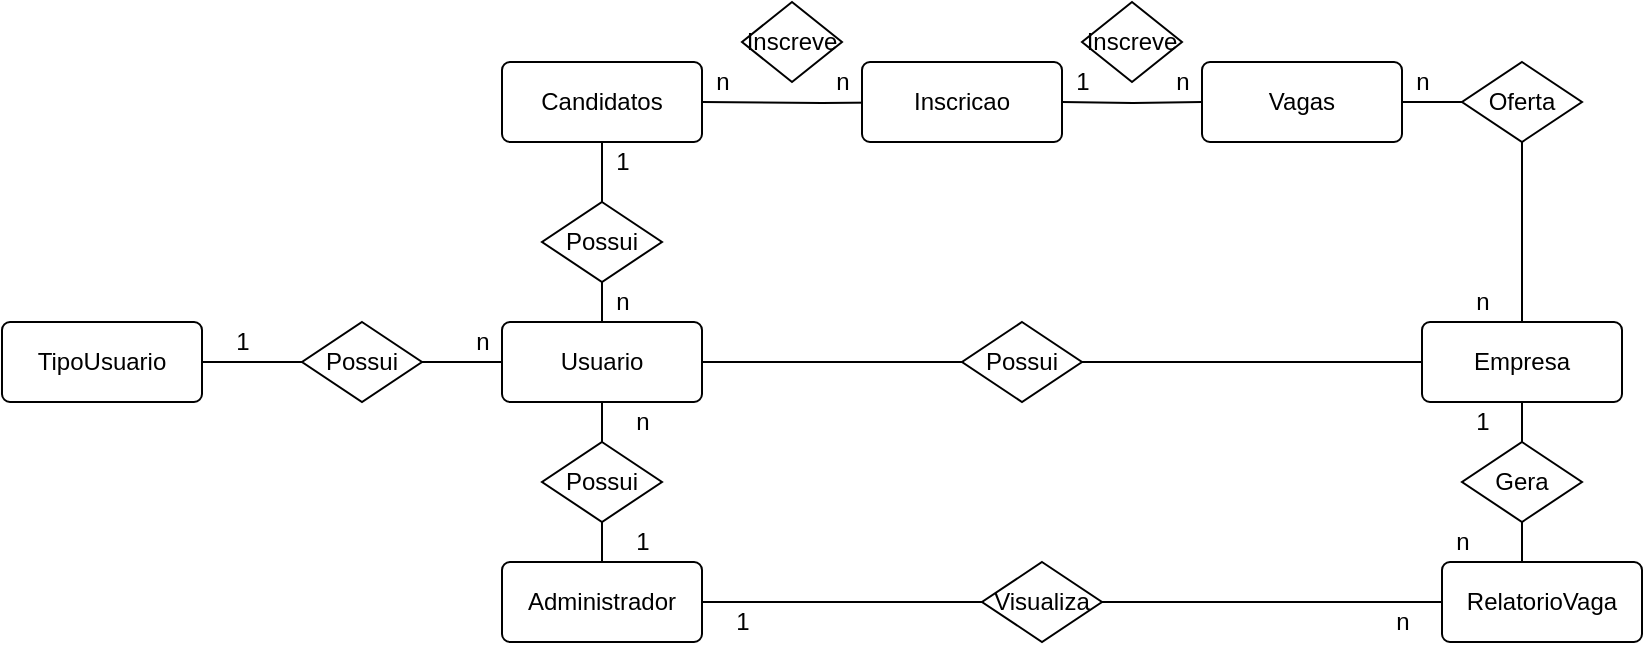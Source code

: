 <mxfile version="13.6.6" type="device" pages="2"><diagram id="6ZpnP3HhOIVVzSPNK36X" name="Page-1"><mxGraphModel dx="782" dy="437" grid="1" gridSize="10" guides="1" tooltips="1" connect="1" arrows="1" fold="1" page="1" pageScale="1" pageWidth="850" pageHeight="1100" math="0" shadow="0"><root><mxCell id="0"/><mxCell id="1" parent="0"/><mxCell id="IXEuLPVHKjLCwPD_Lo59-14" value="Usuario" style="rounded=1;arcSize=10;whiteSpace=wrap;html=1;align=center;" parent="1" vertex="1"><mxGeometry x="270" y="200" width="100" height="40" as="geometry"/></mxCell><mxCell id="IXEuLPVHKjLCwPD_Lo59-15" value="Candidatos" style="rounded=1;arcSize=10;whiteSpace=wrap;html=1;align=center;" parent="1" vertex="1"><mxGeometry x="270" y="70" width="100" height="40" as="geometry"/></mxCell><mxCell id="IXEuLPVHKjLCwPD_Lo59-39" style="edgeStyle=orthogonalEdgeStyle;rounded=0;orthogonalLoop=1;jettySize=auto;html=1;entryX=1;entryY=0.5;entryDx=0;entryDy=0;endArrow=none;endFill=0;" parent="1" source="IXEuLPVHKjLCwPD_Lo59-20" target="IXEuLPVHKjLCwPD_Lo59-21" edge="1"><mxGeometry relative="1" as="geometry"/></mxCell><mxCell id="IXEuLPVHKjLCwPD_Lo59-20" value="Empresa" style="rounded=1;arcSize=10;whiteSpace=wrap;html=1;align=center;" parent="1" vertex="1"><mxGeometry x="730" y="200" width="100" height="40" as="geometry"/></mxCell><mxCell id="IXEuLPVHKjLCwPD_Lo59-40" style="edgeStyle=orthogonalEdgeStyle;rounded=0;orthogonalLoop=1;jettySize=auto;html=1;endArrow=none;endFill=0;entryX=1;entryY=0.5;entryDx=0;entryDy=0;" parent="1" source="IXEuLPVHKjLCwPD_Lo59-21" edge="1" target="IXEuLPVHKjLCwPD_Lo59-14"><mxGeometry relative="1" as="geometry"><mxPoint x="410" y="220" as="targetPoint"/></mxGeometry></mxCell><mxCell id="IXEuLPVHKjLCwPD_Lo59-21" value="Possui" style="shape=rhombus;perimeter=rhombusPerimeter;whiteSpace=wrap;html=1;align=center;" parent="1" vertex="1"><mxGeometry x="500" y="200" width="60" height="40" as="geometry"/></mxCell><mxCell id="IXEuLPVHKjLCwPD_Lo59-25" value="TipoUsuario" style="rounded=1;arcSize=10;whiteSpace=wrap;html=1;align=center;" parent="1" vertex="1"><mxGeometry x="20" y="200" width="100" height="40" as="geometry"/></mxCell><mxCell id="IXEuLPVHKjLCwPD_Lo59-27" style="edgeStyle=orthogonalEdgeStyle;rounded=0;orthogonalLoop=1;jettySize=auto;html=1;entryX=0;entryY=0.5;entryDx=0;entryDy=0;endArrow=none;endFill=0;" parent="1" source="IXEuLPVHKjLCwPD_Lo59-26" target="IXEuLPVHKjLCwPD_Lo59-14" edge="1"><mxGeometry relative="1" as="geometry"/></mxCell><mxCell id="IXEuLPVHKjLCwPD_Lo59-28" style="edgeStyle=orthogonalEdgeStyle;rounded=0;orthogonalLoop=1;jettySize=auto;html=1;endArrow=none;endFill=0;" parent="1" source="IXEuLPVHKjLCwPD_Lo59-26" target="IXEuLPVHKjLCwPD_Lo59-25" edge="1"><mxGeometry relative="1" as="geometry"/></mxCell><mxCell id="IXEuLPVHKjLCwPD_Lo59-26" value="Possui" style="shape=rhombus;perimeter=rhombusPerimeter;whiteSpace=wrap;html=1;align=center;" parent="1" vertex="1"><mxGeometry x="170" y="200" width="60" height="40" as="geometry"/></mxCell><mxCell id="IXEuLPVHKjLCwPD_Lo59-32" style="edgeStyle=orthogonalEdgeStyle;rounded=0;orthogonalLoop=1;jettySize=auto;html=1;endArrow=none;endFill=0;" parent="1" source="IXEuLPVHKjLCwPD_Lo59-29" target="IXEuLPVHKjLCwPD_Lo59-20" edge="1"><mxGeometry relative="1" as="geometry"/></mxCell><mxCell id="IXEuLPVHKjLCwPD_Lo59-47" style="edgeStyle=orthogonalEdgeStyle;rounded=0;orthogonalLoop=1;jettySize=auto;html=1;entryX=1;entryY=0.5;entryDx=0;entryDy=0;endArrow=none;endFill=0;" parent="1" source="IXEuLPVHKjLCwPD_Lo59-29" target="IXEuLPVHKjLCwPD_Lo59-30" edge="1"><mxGeometry relative="1" as="geometry"/></mxCell><mxCell id="IXEuLPVHKjLCwPD_Lo59-29" value="Oferta" style="shape=rhombus;perimeter=rhombusPerimeter;whiteSpace=wrap;html=1;align=center;" parent="1" vertex="1"><mxGeometry x="750" y="70" width="60" height="40" as="geometry"/></mxCell><mxCell id="IXEuLPVHKjLCwPD_Lo59-30" value="Vagas" style="rounded=1;arcSize=10;whiteSpace=wrap;html=1;align=center;" parent="1" vertex="1"><mxGeometry x="620" y="70" width="100" height="40" as="geometry"/></mxCell><mxCell id="IXEuLPVHKjLCwPD_Lo59-34" style="edgeStyle=orthogonalEdgeStyle;rounded=0;orthogonalLoop=1;jettySize=auto;html=1;endArrow=none;endFill=0;" parent="1" source="IXEuLPVHKjLCwPD_Lo59-33" target="IXEuLPVHKjLCwPD_Lo59-14" edge="1"><mxGeometry relative="1" as="geometry"/></mxCell><mxCell id="IXEuLPVHKjLCwPD_Lo59-35" style="edgeStyle=orthogonalEdgeStyle;rounded=0;orthogonalLoop=1;jettySize=auto;html=1;endArrow=none;endFill=0;" parent="1" source="IXEuLPVHKjLCwPD_Lo59-33" target="IXEuLPVHKjLCwPD_Lo59-15" edge="1"><mxGeometry relative="1" as="geometry"/></mxCell><mxCell id="IXEuLPVHKjLCwPD_Lo59-33" value="Possui" style="shape=rhombus;perimeter=rhombusPerimeter;whiteSpace=wrap;html=1;align=center;" parent="1" vertex="1"><mxGeometry x="290" y="140" width="60" height="40" as="geometry"/></mxCell><mxCell id="IXEuLPVHKjLCwPD_Lo59-48" style="edgeStyle=orthogonalEdgeStyle;rounded=0;orthogonalLoop=1;jettySize=auto;html=1;entryX=1;entryY=0.5;entryDx=0;entryDy=0;endArrow=none;endFill=0;" parent="1" target="IXEuLPVHKjLCwPD_Lo59-15" edge="1"><mxGeometry relative="1" as="geometry"><mxPoint x="490" y="90" as="sourcePoint"/></mxGeometry></mxCell><mxCell id="IXEuLPVHKjLCwPD_Lo59-49" style="edgeStyle=orthogonalEdgeStyle;rounded=0;orthogonalLoop=1;jettySize=auto;html=1;entryX=0;entryY=0.5;entryDx=0;entryDy=0;endArrow=none;endFill=0;" parent="1" target="IXEuLPVHKjLCwPD_Lo59-30" edge="1"><mxGeometry relative="1" as="geometry"><mxPoint x="550" y="90" as="sourcePoint"/></mxGeometry></mxCell><mxCell id="IXEuLPVHKjLCwPD_Lo59-50" value="Administrador" style="rounded=1;arcSize=10;whiteSpace=wrap;html=1;align=center;" parent="1" vertex="1"><mxGeometry x="270" y="320" width="100" height="40" as="geometry"/></mxCell><mxCell id="IXEuLPVHKjLCwPD_Lo59-52" style="edgeStyle=orthogonalEdgeStyle;rounded=0;orthogonalLoop=1;jettySize=auto;html=1;endArrow=none;endFill=0;" parent="1" source="IXEuLPVHKjLCwPD_Lo59-51" target="IXEuLPVHKjLCwPD_Lo59-50" edge="1"><mxGeometry relative="1" as="geometry"/></mxCell><mxCell id="IXEuLPVHKjLCwPD_Lo59-53" style="edgeStyle=orthogonalEdgeStyle;rounded=0;orthogonalLoop=1;jettySize=auto;html=1;entryX=0.5;entryY=1;entryDx=0;entryDy=0;endArrow=none;endFill=0;" parent="1" source="IXEuLPVHKjLCwPD_Lo59-51" target="IXEuLPVHKjLCwPD_Lo59-14" edge="1"><mxGeometry relative="1" as="geometry"/></mxCell><mxCell id="IXEuLPVHKjLCwPD_Lo59-51" value="Possui" style="shape=rhombus;perimeter=rhombusPerimeter;whiteSpace=wrap;html=1;align=center;" parent="1" vertex="1"><mxGeometry x="290" y="260" width="60" height="40" as="geometry"/></mxCell><mxCell id="IXEuLPVHKjLCwPD_Lo59-54" value="RelatorioVaga&lt;span style=&quot;color: rgba(0 , 0 , 0 , 0) ; font-family: monospace ; font-size: 0px&quot;&gt;%3CmxGraphModel%3E%3Croot%3E%3CmxCell%20id%3D%220%22%2F%3E%3CmxCell%20id%3D%221%22%20parent%3D%220%22%2F%3E%3CmxCell%20id%3D%222%22%20value%3D%22Empresa%22%20style%3D%22rounded%3D1%3BarcSize%3D10%3BwhiteSpace%3Dwrap%3Bhtml%3D1%3Balign%3Dcenter%3B%22%20vertex%3D%221%22%20parent%3D%221%22%3E%3CmxGeometry%20x%3D%22640%22%20y%3D%22200%22%20width%3D%22100%22%20height%3D%2240%22%20as%3D%22geometry%22%2F%3E%3C%2FmxCell%3E%3C%2Froot%3E%3C%2FmxGraphModel%3EVVaga&lt;/span&gt;" style="rounded=1;arcSize=10;whiteSpace=wrap;html=1;align=center;" parent="1" vertex="1"><mxGeometry x="740" y="320" width="100" height="40" as="geometry"/></mxCell><mxCell id="IXEuLPVHKjLCwPD_Lo59-56" style="edgeStyle=orthogonalEdgeStyle;rounded=0;orthogonalLoop=1;jettySize=auto;html=1;endArrow=none;endFill=0;" parent="1" source="IXEuLPVHKjLCwPD_Lo59-55" target="IXEuLPVHKjLCwPD_Lo59-20" edge="1"><mxGeometry relative="1" as="geometry"/></mxCell><mxCell id="IXEuLPVHKjLCwPD_Lo59-57" style="edgeStyle=orthogonalEdgeStyle;rounded=0;orthogonalLoop=1;jettySize=auto;html=1;entryX=0.5;entryY=0;entryDx=0;entryDy=0;endArrow=none;endFill=0;" parent="1" source="IXEuLPVHKjLCwPD_Lo59-55" target="IXEuLPVHKjLCwPD_Lo59-54" edge="1"><mxGeometry relative="1" as="geometry"/></mxCell><mxCell id="IXEuLPVHKjLCwPD_Lo59-55" value="Gera" style="shape=rhombus;perimeter=rhombusPerimeter;whiteSpace=wrap;html=1;align=center;" parent="1" vertex="1"><mxGeometry x="750" y="260" width="60" height="40" as="geometry"/></mxCell><mxCell id="IXEuLPVHKjLCwPD_Lo59-59" style="edgeStyle=orthogonalEdgeStyle;rounded=0;orthogonalLoop=1;jettySize=auto;html=1;entryX=1;entryY=0.5;entryDx=0;entryDy=0;endArrow=none;endFill=0;" parent="1" source="IXEuLPVHKjLCwPD_Lo59-58" target="IXEuLPVHKjLCwPD_Lo59-50" edge="1"><mxGeometry relative="1" as="geometry"/></mxCell><mxCell id="IXEuLPVHKjLCwPD_Lo59-60" style="edgeStyle=orthogonalEdgeStyle;rounded=0;orthogonalLoop=1;jettySize=auto;html=1;entryX=0;entryY=0.5;entryDx=0;entryDy=0;endArrow=none;endFill=0;" parent="1" source="IXEuLPVHKjLCwPD_Lo59-58" target="IXEuLPVHKjLCwPD_Lo59-54" edge="1"><mxGeometry relative="1" as="geometry"/></mxCell><mxCell id="IXEuLPVHKjLCwPD_Lo59-58" value="Visualiza" style="shape=rhombus;perimeter=rhombusPerimeter;whiteSpace=wrap;html=1;align=center;" parent="1" vertex="1"><mxGeometry x="510" y="320" width="60" height="40" as="geometry"/></mxCell><mxCell id="IXEuLPVHKjLCwPD_Lo59-63" value="1" style="text;html=1;align=center;verticalAlign=middle;resizable=0;points=[];autosize=1;" parent="1" vertex="1"><mxGeometry x="130" y="200" width="20" height="20" as="geometry"/></mxCell><mxCell id="IXEuLPVHKjLCwPD_Lo59-64" value="n" style="text;html=1;align=center;verticalAlign=middle;resizable=0;points=[];autosize=1;" parent="1" vertex="1"><mxGeometry x="250" y="200" width="20" height="20" as="geometry"/></mxCell><mxCell id="IXEuLPVHKjLCwPD_Lo59-65" value="n" style="text;html=1;align=center;verticalAlign=middle;resizable=0;points=[];autosize=1;" parent="1" vertex="1"><mxGeometry x="320" y="180" width="20" height="20" as="geometry"/></mxCell><mxCell id="IXEuLPVHKjLCwPD_Lo59-66" value="1" style="text;html=1;align=center;verticalAlign=middle;resizable=0;points=[];autosize=1;" parent="1" vertex="1"><mxGeometry x="320" y="110" width="20" height="20" as="geometry"/></mxCell><mxCell id="IXEuLPVHKjLCwPD_Lo59-67" value="n" style="text;html=1;align=center;verticalAlign=middle;resizable=0;points=[];autosize=1;" parent="1" vertex="1"><mxGeometry x="370" y="70" width="20" height="20" as="geometry"/></mxCell><mxCell id="IXEuLPVHKjLCwPD_Lo59-68" value="n" style="text;html=1;align=center;verticalAlign=middle;resizable=0;points=[];autosize=1;" parent="1" vertex="1"><mxGeometry x="600" y="70" width="20" height="20" as="geometry"/></mxCell><mxCell id="IXEuLPVHKjLCwPD_Lo59-69" value="n" style="text;html=1;align=center;verticalAlign=middle;resizable=0;points=[];autosize=1;" parent="1" vertex="1"><mxGeometry x="720" y="70" width="20" height="20" as="geometry"/></mxCell><mxCell id="IXEuLPVHKjLCwPD_Lo59-70" value="n" style="text;html=1;align=center;verticalAlign=middle;resizable=0;points=[];autosize=1;" parent="1" vertex="1"><mxGeometry x="750" y="180" width="20" height="20" as="geometry"/></mxCell><mxCell id="IXEuLPVHKjLCwPD_Lo59-71" value="n" style="text;html=1;align=center;verticalAlign=middle;resizable=0;points=[];autosize=1;" parent="1" vertex="1"><mxGeometry x="330" y="240" width="20" height="20" as="geometry"/></mxCell><mxCell id="IXEuLPVHKjLCwPD_Lo59-72" value="1" style="text;html=1;align=center;verticalAlign=middle;resizable=0;points=[];autosize=1;" parent="1" vertex="1"><mxGeometry x="330" y="300" width="20" height="20" as="geometry"/></mxCell><mxCell id="IXEuLPVHKjLCwPD_Lo59-73" value="1" style="text;html=1;align=center;verticalAlign=middle;resizable=0;points=[];autosize=1;" parent="1" vertex="1"><mxGeometry x="380" y="340" width="20" height="20" as="geometry"/></mxCell><mxCell id="IXEuLPVHKjLCwPD_Lo59-74" value="n" style="text;html=1;align=center;verticalAlign=middle;resizable=0;points=[];autosize=1;" parent="1" vertex="1"><mxGeometry x="710" y="340" width="20" height="20" as="geometry"/></mxCell><mxCell id="IXEuLPVHKjLCwPD_Lo59-75" value="1" style="text;html=1;align=center;verticalAlign=middle;resizable=0;points=[];autosize=1;" parent="1" vertex="1"><mxGeometry x="750" y="240" width="20" height="20" as="geometry"/></mxCell><mxCell id="IXEuLPVHKjLCwPD_Lo59-76" value="n" style="text;html=1;align=center;verticalAlign=middle;resizable=0;points=[];autosize=1;" parent="1" vertex="1"><mxGeometry x="740" y="300" width="20" height="20" as="geometry"/></mxCell><mxCell id="wSPmRlNfOj2xpOT3EwZi-1" value="Inscricao" style="rounded=1;arcSize=10;whiteSpace=wrap;html=1;align=center;" vertex="1" parent="1"><mxGeometry x="450" y="70" width="100" height="40" as="geometry"/></mxCell><mxCell id="wSPmRlNfOj2xpOT3EwZi-2" value="Inscreve" style="shape=rhombus;perimeter=rhombusPerimeter;whiteSpace=wrap;html=1;align=center;" vertex="1" parent="1"><mxGeometry x="390" y="40" width="50" height="40" as="geometry"/></mxCell><mxCell id="wSPmRlNfOj2xpOT3EwZi-3" value="Inscreve" style="shape=rhombus;perimeter=rhombusPerimeter;whiteSpace=wrap;html=1;align=center;" vertex="1" parent="1"><mxGeometry x="560" y="40" width="50" height="40" as="geometry"/></mxCell><mxCell id="wSPmRlNfOj2xpOT3EwZi-4" value="n" style="text;html=1;align=center;verticalAlign=middle;resizable=0;points=[];autosize=1;" vertex="1" parent="1"><mxGeometry x="430" y="70" width="20" height="20" as="geometry"/></mxCell><mxCell id="wSPmRlNfOj2xpOT3EwZi-5" value="1" style="text;html=1;align=center;verticalAlign=middle;resizable=0;points=[];autosize=1;" vertex="1" parent="1"><mxGeometry x="550" y="70" width="20" height="20" as="geometry"/></mxCell></root></mxGraphModel></diagram><diagram id="FMvlmOuhc7qBtNz973JM" name="Page-2"><mxGraphModel dx="782" dy="437" grid="1" gridSize="10" guides="1" tooltips="1" connect="1" arrows="1" fold="1" page="1" pageScale="1" pageWidth="850" pageHeight="1100" math="0" shadow="0"><root><mxCell id="CAym0Gc60pe99Eawvatt-0"/><mxCell id="CAym0Gc60pe99Eawvatt-1" parent="CAym0Gc60pe99Eawvatt-0"/><mxCell id="AolFWChCe1HqhIJCzJYH-0" value="Documentacao" style="shape=table;startSize=30;container=1;collapsible=1;childLayout=tableLayout;fixedRows=1;rowLines=0;fontStyle=1;align=center;resizeLast=1;" vertex="1" parent="CAym0Gc60pe99Eawvatt-1"><mxGeometry x="80" y="80" width="250" height="790" as="geometry"/></mxCell><mxCell id="AolFWChCe1HqhIJCzJYH-1" value="" style="shape=partialRectangle;collapsible=0;dropTarget=0;pointerEvents=0;fillColor=none;top=0;left=0;bottom=1;right=0;points=[[0,0.5],[1,0.5]];portConstraint=eastwest;" vertex="1" parent="AolFWChCe1HqhIJCzJYH-0"><mxGeometry y="30" width="250" height="30" as="geometry"/></mxCell><mxCell id="AolFWChCe1HqhIJCzJYH-2" value="PK" style="shape=partialRectangle;connectable=0;fillColor=none;top=0;left=0;bottom=0;right=0;fontStyle=1;overflow=hidden;" vertex="1" parent="AolFWChCe1HqhIJCzJYH-1"><mxGeometry width="30" height="30" as="geometry"/></mxCell><mxCell id="AolFWChCe1HqhIJCzJYH-3" value="Documentacao_ID" style="shape=partialRectangle;connectable=0;fillColor=none;top=0;left=0;bottom=0;right=0;align=left;spacingLeft=6;fontStyle=5;overflow=hidden;" vertex="1" parent="AolFWChCe1HqhIJCzJYH-1"><mxGeometry x="30" width="220" height="30" as="geometry"/></mxCell><mxCell id="AolFWChCe1HqhIJCzJYH-38" value="" style="shape=partialRectangle;collapsible=0;dropTarget=0;pointerEvents=0;fillColor=none;top=0;left=0;bottom=1;right=0;points=[[0,0.5],[1,0.5]];portConstraint=eastwest;" vertex="1" parent="AolFWChCe1HqhIJCzJYH-0"><mxGeometry y="60" width="250" height="30" as="geometry"/></mxCell><mxCell id="AolFWChCe1HqhIJCzJYH-39" value="FK1" style="shape=partialRectangle;connectable=0;fillColor=none;top=0;left=0;bottom=0;right=0;fontStyle=1;overflow=hidden;" vertex="1" parent="AolFWChCe1HqhIJCzJYH-38"><mxGeometry width="30" height="30" as="geometry"/></mxCell><mxCell id="AolFWChCe1HqhIJCzJYH-40" value="Empresa_ID" style="shape=partialRectangle;connectable=0;fillColor=none;top=0;left=0;bottom=0;right=0;align=left;spacingLeft=6;fontStyle=5;overflow=hidden;" vertex="1" parent="AolFWChCe1HqhIJCzJYH-38"><mxGeometry x="30" width="220" height="30" as="geometry"/></mxCell><mxCell id="AolFWChCe1HqhIJCzJYH-41" value="" style="shape=partialRectangle;collapsible=0;dropTarget=0;pointerEvents=0;fillColor=none;top=0;left=0;bottom=1;right=0;points=[[0,0.5],[1,0.5]];portConstraint=eastwest;" vertex="1" parent="AolFWChCe1HqhIJCzJYH-0"><mxGeometry y="90" width="250" height="30" as="geometry"/></mxCell><mxCell id="AolFWChCe1HqhIJCzJYH-42" value="FK2" style="shape=partialRectangle;connectable=0;fillColor=none;top=0;left=0;bottom=0;right=0;fontStyle=1;overflow=hidden;" vertex="1" parent="AolFWChCe1HqhIJCzJYH-41"><mxGeometry width="30" height="30" as="geometry"/></mxCell><mxCell id="AolFWChCe1HqhIJCzJYH-43" value="Administrador_ID" style="shape=partialRectangle;connectable=0;fillColor=none;top=0;left=0;bottom=0;right=0;align=left;spacingLeft=6;fontStyle=5;overflow=hidden;" vertex="1" parent="AolFWChCe1HqhIJCzJYH-41"><mxGeometry x="30" width="220" height="30" as="geometry"/></mxCell><mxCell id="AolFWChCe1HqhIJCzJYH-4" value="" style="shape=partialRectangle;collapsible=0;dropTarget=0;pointerEvents=0;fillColor=none;top=0;left=0;bottom=0;right=0;points=[[0,0.5],[1,0.5]];portConstraint=eastwest;" vertex="1" parent="AolFWChCe1HqhIJCzJYH-0"><mxGeometry y="120" width="250" height="30" as="geometry"/></mxCell><mxCell id="AolFWChCe1HqhIJCzJYH-5" value="" style="shape=partialRectangle;connectable=0;fillColor=none;top=0;left=0;bottom=0;right=0;editable=1;overflow=hidden;" vertex="1" parent="AolFWChCe1HqhIJCzJYH-4"><mxGeometry width="30" height="30" as="geometry"/></mxCell><mxCell id="AolFWChCe1HqhIJCzJYH-6" value="ResponsavelVaga (varchar)" style="shape=partialRectangle;connectable=0;fillColor=none;top=0;left=0;bottom=0;right=0;align=left;spacingLeft=6;overflow=hidden;" vertex="1" parent="AolFWChCe1HqhIJCzJYH-4"><mxGeometry x="30" width="220" height="30" as="geometry"/></mxCell><mxCell id="AolFWChCe1HqhIJCzJYH-7" value="" style="shape=partialRectangle;collapsible=0;dropTarget=0;pointerEvents=0;fillColor=none;top=0;left=0;bottom=0;right=0;points=[[0,0.5],[1,0.5]];portConstraint=eastwest;" vertex="1" parent="AolFWChCe1HqhIJCzJYH-0"><mxGeometry y="150" width="250" height="30" as="geometry"/></mxCell><mxCell id="AolFWChCe1HqhIJCzJYH-8" value="" style="shape=partialRectangle;connectable=0;fillColor=none;top=0;left=0;bottom=0;right=0;editable=1;overflow=hidden;" vertex="1" parent="AolFWChCe1HqhIJCzJYH-7"><mxGeometry width="30" height="30" as="geometry"/></mxCell><mxCell id="AolFWChCe1HqhIJCzJYH-9" value="DataInicio (varchar)" style="shape=partialRectangle;connectable=0;fillColor=none;top=0;left=0;bottom=0;right=0;align=left;spacingLeft=6;overflow=hidden;" vertex="1" parent="AolFWChCe1HqhIJCzJYH-7"><mxGeometry x="30" width="220" height="30" as="geometry"/></mxCell><mxCell id="AolFWChCe1HqhIJCzJYH-10" value="" style="shape=partialRectangle;collapsible=0;dropTarget=0;pointerEvents=0;fillColor=none;top=0;left=0;bottom=0;right=0;points=[[0,0.5],[1,0.5]];portConstraint=eastwest;" vertex="1" parent="AolFWChCe1HqhIJCzJYH-0"><mxGeometry y="180" width="250" height="30" as="geometry"/></mxCell><mxCell id="AolFWChCe1HqhIJCzJYH-11" value="" style="shape=partialRectangle;connectable=0;fillColor=none;top=0;left=0;bottom=0;right=0;editable=1;overflow=hidden;" vertex="1" parent="AolFWChCe1HqhIJCzJYH-10"><mxGeometry width="30" height="30" as="geometry"/></mxCell><mxCell id="AolFWChCe1HqhIJCzJYH-12" value="DataTerminoPrevisto (varchar)" style="shape=partialRectangle;connectable=0;fillColor=none;top=0;left=0;bottom=0;right=0;align=left;spacingLeft=6;overflow=hidden;" vertex="1" parent="AolFWChCe1HqhIJCzJYH-10"><mxGeometry x="30" width="220" height="30" as="geometry"/></mxCell><mxCell id="AolFWChCe1HqhIJCzJYH-44" value="" style="shape=partialRectangle;collapsible=0;dropTarget=0;pointerEvents=0;fillColor=none;top=0;left=0;bottom=0;right=0;points=[[0,0.5],[1,0.5]];portConstraint=eastwest;" vertex="1" parent="AolFWChCe1HqhIJCzJYH-0"><mxGeometry y="210" width="250" height="30" as="geometry"/></mxCell><mxCell id="AolFWChCe1HqhIJCzJYH-45" value="" style="shape=partialRectangle;connectable=0;fillColor=none;top=0;left=0;bottom=0;right=0;editable=1;overflow=hidden;" vertex="1" parent="AolFWChCe1HqhIJCzJYH-44"><mxGeometry width="30" height="30" as="geometry"/></mxCell><mxCell id="AolFWChCe1HqhIJCzJYH-46" value="DataTerminoEfetivo (varchar)" style="shape=partialRectangle;connectable=0;fillColor=none;top=0;left=0;bottom=0;right=0;align=left;spacingLeft=6;overflow=hidden;" vertex="1" parent="AolFWChCe1HqhIJCzJYH-44"><mxGeometry x="30" width="220" height="30" as="geometry"/></mxCell><mxCell id="AolFWChCe1HqhIJCzJYH-47" value="" style="shape=partialRectangle;collapsible=0;dropTarget=0;pointerEvents=0;fillColor=none;top=0;left=0;bottom=0;right=0;points=[[0,0.5],[1,0.5]];portConstraint=eastwest;" vertex="1" parent="AolFWChCe1HqhIJCzJYH-0"><mxGeometry y="240" width="250" height="30" as="geometry"/></mxCell><mxCell id="AolFWChCe1HqhIJCzJYH-48" value="" style="shape=partialRectangle;connectable=0;fillColor=none;top=0;left=0;bottom=0;right=0;editable=1;overflow=hidden;" vertex="1" parent="AolFWChCe1HqhIJCzJYH-47"><mxGeometry width="30" height="30" as="geometry"/></mxCell><mxCell id="AolFWChCe1HqhIJCzJYH-49" value="RazaoTermino (varchar)" style="shape=partialRectangle;connectable=0;fillColor=none;top=0;left=0;bottom=0;right=0;align=left;spacingLeft=6;overflow=hidden;" vertex="1" parent="AolFWChCe1HqhIJCzJYH-47"><mxGeometry x="30" width="220" height="30" as="geometry"/></mxCell><mxCell id="AolFWChCe1HqhIJCzJYH-50" value="" style="shape=partialRectangle;collapsible=0;dropTarget=0;pointerEvents=0;fillColor=none;top=0;left=0;bottom=0;right=0;points=[[0,0.5],[1,0.5]];portConstraint=eastwest;" vertex="1" parent="AolFWChCe1HqhIJCzJYH-0"><mxGeometry y="270" width="250" height="30" as="geometry"/></mxCell><mxCell id="AolFWChCe1HqhIJCzJYH-51" value="" style="shape=partialRectangle;connectable=0;fillColor=none;top=0;left=0;bottom=0;right=0;editable=1;overflow=hidden;" vertex="1" parent="AolFWChCe1HqhIJCzJYH-50"><mxGeometry width="30" height="30" as="geometry"/></mxCell><mxCell id="AolFWChCe1HqhIJCzJYH-52" value="StatusVaga (varchar)" style="shape=partialRectangle;connectable=0;fillColor=none;top=0;left=0;bottom=0;right=0;align=left;spacingLeft=6;overflow=hidden;" vertex="1" parent="AolFWChCe1HqhIJCzJYH-50"><mxGeometry x="30" width="220" height="30" as="geometry"/></mxCell><mxCell id="AolFWChCe1HqhIJCzJYH-53" value="" style="shape=partialRectangle;collapsible=0;dropTarget=0;pointerEvents=0;fillColor=none;top=0;left=0;bottom=0;right=0;points=[[0,0.5],[1,0.5]];portConstraint=eastwest;" vertex="1" parent="AolFWChCe1HqhIJCzJYH-0"><mxGeometry y="300" width="250" height="30" as="geometry"/></mxCell><mxCell id="AolFWChCe1HqhIJCzJYH-54" value="" style="shape=partialRectangle;connectable=0;fillColor=none;top=0;left=0;bottom=0;right=0;editable=1;overflow=hidden;" vertex="1" parent="AolFWChCe1HqhIJCzJYH-53"><mxGeometry width="30" height="30" as="geometry"/></mxCell><mxCell id="AolFWChCe1HqhIJCzJYH-55" value="DiasContrato (varchar)" style="shape=partialRectangle;connectable=0;fillColor=none;top=0;left=0;bottom=0;right=0;align=left;spacingLeft=6;overflow=hidden;" vertex="1" parent="AolFWChCe1HqhIJCzJYH-53"><mxGeometry x="30" width="220" height="30" as="geometry"/></mxCell><mxCell id="AolFWChCe1HqhIJCzJYH-56" value="" style="shape=partialRectangle;collapsible=0;dropTarget=0;pointerEvents=0;fillColor=none;top=0;left=0;bottom=0;right=0;points=[[0,0.5],[1,0.5]];portConstraint=eastwest;" vertex="1" parent="AolFWChCe1HqhIJCzJYH-0"><mxGeometry y="330" width="250" height="30" as="geometry"/></mxCell><mxCell id="AolFWChCe1HqhIJCzJYH-57" value="" style="shape=partialRectangle;connectable=0;fillColor=none;top=0;left=0;bottom=0;right=0;editable=1;overflow=hidden;" vertex="1" parent="AolFWChCe1HqhIJCzJYH-56"><mxGeometry width="30" height="30" as="geometry"/></mxCell><mxCell id="AolFWChCe1HqhIJCzJYH-58" value="RequerimentoMatricula (varchar)" style="shape=partialRectangle;connectable=0;fillColor=none;top=0;left=0;bottom=0;right=0;align=left;spacingLeft=6;overflow=hidden;" vertex="1" parent="AolFWChCe1HqhIJCzJYH-56"><mxGeometry x="30" width="220" height="30" as="geometry"/></mxCell><mxCell id="AolFWChCe1HqhIJCzJYH-59" value="" style="shape=partialRectangle;collapsible=0;dropTarget=0;pointerEvents=0;fillColor=none;top=0;left=0;bottom=0;right=0;points=[[0,0.5],[1,0.5]];portConstraint=eastwest;" vertex="1" parent="AolFWChCe1HqhIJCzJYH-0"><mxGeometry y="360" width="250" height="30" as="geometry"/></mxCell><mxCell id="AolFWChCe1HqhIJCzJYH-60" value="" style="shape=partialRectangle;connectable=0;fillColor=none;top=0;left=0;bottom=0;right=0;editable=1;overflow=hidden;" vertex="1" parent="AolFWChCe1HqhIJCzJYH-59"><mxGeometry width="30" height="30" as="geometry"/></mxCell><mxCell id="AolFWChCe1HqhIJCzJYH-61" value="Contrato (varchar) " style="shape=partialRectangle;connectable=0;fillColor=none;top=0;left=0;bottom=0;right=0;align=left;spacingLeft=6;overflow=hidden;" vertex="1" parent="AolFWChCe1HqhIJCzJYH-59"><mxGeometry x="30" width="220" height="30" as="geometry"/></mxCell><mxCell id="AolFWChCe1HqhIJCzJYH-62" value="" style="shape=partialRectangle;collapsible=0;dropTarget=0;pointerEvents=0;fillColor=none;top=0;left=0;bottom=0;right=0;points=[[0,0.5],[1,0.5]];portConstraint=eastwest;" vertex="1" parent="AolFWChCe1HqhIJCzJYH-0"><mxGeometry y="390" width="250" height="30" as="geometry"/></mxCell><mxCell id="AolFWChCe1HqhIJCzJYH-63" value="" style="shape=partialRectangle;connectable=0;fillColor=none;top=0;left=0;bottom=0;right=0;editable=1;overflow=hidden;" vertex="1" parent="AolFWChCe1HqhIJCzJYH-62"><mxGeometry width="30" height="30" as="geometry"/></mxCell><mxCell id="AolFWChCe1HqhIJCzJYH-64" value="PlanoEstagio (varchar)" style="shape=partialRectangle;connectable=0;fillColor=none;top=0;left=0;bottom=0;right=0;align=left;spacingLeft=6;overflow=hidden;" vertex="1" parent="AolFWChCe1HqhIJCzJYH-62"><mxGeometry x="30" width="220" height="30" as="geometry"/></mxCell><mxCell id="AolFWChCe1HqhIJCzJYH-65" value="" style="shape=partialRectangle;collapsible=0;dropTarget=0;pointerEvents=0;fillColor=none;top=0;left=0;bottom=0;right=0;points=[[0,0.5],[1,0.5]];portConstraint=eastwest;" vertex="1" parent="AolFWChCe1HqhIJCzJYH-0"><mxGeometry y="420" width="250" height="30" as="geometry"/></mxCell><mxCell id="AolFWChCe1HqhIJCzJYH-66" value="" style="shape=partialRectangle;connectable=0;fillColor=none;top=0;left=0;bottom=0;right=0;editable=1;overflow=hidden;" vertex="1" parent="AolFWChCe1HqhIJCzJYH-65"><mxGeometry width="30" height="30" as="geometry"/></mxCell><mxCell id="AolFWChCe1HqhIJCzJYH-67" value="Desligamento (varchar) " style="shape=partialRectangle;connectable=0;fillColor=none;top=0;left=0;bottom=0;right=0;align=left;spacingLeft=6;overflow=hidden;" vertex="1" parent="AolFWChCe1HqhIJCzJYH-65"><mxGeometry x="30" width="220" height="30" as="geometry"/></mxCell><mxCell id="AolFWChCe1HqhIJCzJYH-68" value="" style="shape=partialRectangle;collapsible=0;dropTarget=0;pointerEvents=0;fillColor=none;top=0;left=0;bottom=0;right=0;points=[[0,0.5],[1,0.5]];portConstraint=eastwest;" vertex="1" parent="AolFWChCe1HqhIJCzJYH-0"><mxGeometry y="450" width="250" height="30" as="geometry"/></mxCell><mxCell id="AolFWChCe1HqhIJCzJYH-69" value="" style="shape=partialRectangle;connectable=0;fillColor=none;top=0;left=0;bottom=0;right=0;editable=1;overflow=hidden;" vertex="1" parent="AolFWChCe1HqhIJCzJYH-68"><mxGeometry width="30" height="30" as="geometry"/></mxCell><mxCell id="AolFWChCe1HqhIJCzJYH-70" value="QtdAvaliacoes (char)" style="shape=partialRectangle;connectable=0;fillColor=none;top=0;left=0;bottom=0;right=0;align=left;spacingLeft=6;overflow=hidden;" vertex="1" parent="AolFWChCe1HqhIJCzJYH-68"><mxGeometry x="30" width="220" height="30" as="geometry"/></mxCell><mxCell id="AolFWChCe1HqhIJCzJYH-71" value="" style="shape=partialRectangle;collapsible=0;dropTarget=0;pointerEvents=0;fillColor=none;top=0;left=0;bottom=0;right=0;points=[[0,0.5],[1,0.5]];portConstraint=eastwest;" vertex="1" parent="AolFWChCe1HqhIJCzJYH-0"><mxGeometry y="480" width="250" height="30" as="geometry"/></mxCell><mxCell id="AolFWChCe1HqhIJCzJYH-72" value="" style="shape=partialRectangle;connectable=0;fillColor=none;top=0;left=0;bottom=0;right=0;editable=1;overflow=hidden;" vertex="1" parent="AolFWChCe1HqhIJCzJYH-71"><mxGeometry width="30" height="30" as="geometry"/></mxCell><mxCell id="AolFWChCe1HqhIJCzJYH-73" value="Prorrogacoes (varchar)" style="shape=partialRectangle;connectable=0;fillColor=none;top=0;left=0;bottom=0;right=0;align=left;spacingLeft=6;overflow=hidden;" vertex="1" parent="AolFWChCe1HqhIJCzJYH-71"><mxGeometry x="30" width="220" height="30" as="geometry"/></mxCell><mxCell id="AolFWChCe1HqhIJCzJYH-74" value="" style="shape=partialRectangle;collapsible=0;dropTarget=0;pointerEvents=0;fillColor=none;top=0;left=0;bottom=0;right=0;points=[[0,0.5],[1,0.5]];portConstraint=eastwest;" vertex="1" parent="AolFWChCe1HqhIJCzJYH-0"><mxGeometry y="510" width="250" height="30" as="geometry"/></mxCell><mxCell id="AolFWChCe1HqhIJCzJYH-75" value="" style="shape=partialRectangle;connectable=0;fillColor=none;top=0;left=0;bottom=0;right=0;editable=1;overflow=hidden;" vertex="1" parent="AolFWChCe1HqhIJCzJYH-74"><mxGeometry width="30" height="30" as="geometry"/></mxCell><mxCell id="AolFWChCe1HqhIJCzJYH-76" value="ProrrogacoesDiasContrato(varchar)" style="shape=partialRectangle;connectable=0;fillColor=none;top=0;left=0;bottom=0;right=0;align=left;spacingLeft=6;overflow=hidden;" vertex="1" parent="AolFWChCe1HqhIJCzJYH-74"><mxGeometry x="30" width="220" height="30" as="geometry"/></mxCell><mxCell id="AolFWChCe1HqhIJCzJYH-77" value="" style="shape=partialRectangle;collapsible=0;dropTarget=0;pointerEvents=0;fillColor=none;top=0;left=0;bottom=0;right=0;points=[[0,0.5],[1,0.5]];portConstraint=eastwest;" vertex="1" parent="AolFWChCe1HqhIJCzJYH-0"><mxGeometry y="540" width="250" height="30" as="geometry"/></mxCell><mxCell id="AolFWChCe1HqhIJCzJYH-78" value="" style="shape=partialRectangle;connectable=0;fillColor=none;top=0;left=0;bottom=0;right=0;editable=1;overflow=hidden;" vertex="1" parent="AolFWChCe1HqhIJCzJYH-77"><mxGeometry width="30" height="30" as="geometry"/></mxCell><mxCell id="AolFWChCe1HqhIJCzJYH-79" value="AvaliacoesProrrogacao (varchar)" style="shape=partialRectangle;connectable=0;fillColor=none;top=0;left=0;bottom=0;right=0;align=left;spacingLeft=6;overflow=hidden;" vertex="1" parent="AolFWChCe1HqhIJCzJYH-77"><mxGeometry x="30" width="220" height="30" as="geometry"/></mxCell><mxCell id="AolFWChCe1HqhIJCzJYH-80" value="" style="shape=partialRectangle;collapsible=0;dropTarget=0;pointerEvents=0;fillColor=none;top=0;left=0;bottom=0;right=0;points=[[0,0.5],[1,0.5]];portConstraint=eastwest;" vertex="1" parent="AolFWChCe1HqhIJCzJYH-0"><mxGeometry y="570" width="250" height="30" as="geometry"/></mxCell><mxCell id="AolFWChCe1HqhIJCzJYH-81" value="" style="shape=partialRectangle;connectable=0;fillColor=none;top=0;left=0;bottom=0;right=0;editable=1;overflow=hidden;" vertex="1" parent="AolFWChCe1HqhIJCzJYH-80"><mxGeometry width="30" height="30" as="geometry"/></mxCell><mxCell id="AolFWChCe1HqhIJCzJYH-82" value="Avaliacao1 (varchar)" style="shape=partialRectangle;connectable=0;fillColor=none;top=0;left=0;bottom=0;right=0;align=left;spacingLeft=6;overflow=hidden;" vertex="1" parent="AolFWChCe1HqhIJCzJYH-80"><mxGeometry x="30" width="220" height="30" as="geometry"/></mxCell><mxCell id="AolFWChCe1HqhIJCzJYH-83" value="" style="shape=partialRectangle;collapsible=0;dropTarget=0;pointerEvents=0;fillColor=none;top=0;left=0;bottom=0;right=0;points=[[0,0.5],[1,0.5]];portConstraint=eastwest;" vertex="1" parent="AolFWChCe1HqhIJCzJYH-0"><mxGeometry y="600" width="250" height="30" as="geometry"/></mxCell><mxCell id="AolFWChCe1HqhIJCzJYH-84" value="" style="shape=partialRectangle;connectable=0;fillColor=none;top=0;left=0;bottom=0;right=0;editable=1;overflow=hidden;" vertex="1" parent="AolFWChCe1HqhIJCzJYH-83"><mxGeometry width="30" height="30" as="geometry"/></mxCell><mxCell id="AolFWChCe1HqhIJCzJYH-85" value="Avaliacao2 (varchar)" style="shape=partialRectangle;connectable=0;fillColor=none;top=0;left=0;bottom=0;right=0;align=left;spacingLeft=6;overflow=hidden;" vertex="1" parent="AolFWChCe1HqhIJCzJYH-83"><mxGeometry x="30" width="220" height="30" as="geometry"/></mxCell><mxCell id="AolFWChCe1HqhIJCzJYH-86" value="" style="shape=partialRectangle;collapsible=0;dropTarget=0;pointerEvents=0;fillColor=none;top=0;left=0;bottom=0;right=0;points=[[0,0.5],[1,0.5]];portConstraint=eastwest;" vertex="1" parent="AolFWChCe1HqhIJCzJYH-0"><mxGeometry y="630" width="250" height="30" as="geometry"/></mxCell><mxCell id="AolFWChCe1HqhIJCzJYH-87" value="" style="shape=partialRectangle;connectable=0;fillColor=none;top=0;left=0;bottom=0;right=0;editable=1;overflow=hidden;" vertex="1" parent="AolFWChCe1HqhIJCzJYH-86"><mxGeometry width="30" height="30" as="geometry"/></mxCell><mxCell id="AolFWChCe1HqhIJCzJYH-88" value="Avaliacao3 (varchar)" style="shape=partialRectangle;connectable=0;fillColor=none;top=0;left=0;bottom=0;right=0;align=left;spacingLeft=6;overflow=hidden;" vertex="1" parent="AolFWChCe1HqhIJCzJYH-86"><mxGeometry x="30" width="220" height="30" as="geometry"/></mxCell><mxCell id="AolFWChCe1HqhIJCzJYH-89" value="" style="shape=partialRectangle;collapsible=0;dropTarget=0;pointerEvents=0;fillColor=none;top=0;left=0;bottom=0;right=0;points=[[0,0.5],[1,0.5]];portConstraint=eastwest;" vertex="1" parent="AolFWChCe1HqhIJCzJYH-0"><mxGeometry y="660" width="250" height="30" as="geometry"/></mxCell><mxCell id="AolFWChCe1HqhIJCzJYH-90" value="" style="shape=partialRectangle;connectable=0;fillColor=none;top=0;left=0;bottom=0;right=0;editable=1;overflow=hidden;" vertex="1" parent="AolFWChCe1HqhIJCzJYH-89"><mxGeometry width="30" height="30" as="geometry"/></mxCell><mxCell id="AolFWChCe1HqhIJCzJYH-91" value="Avaliacao4 (varchar)" style="shape=partialRectangle;connectable=0;fillColor=none;top=0;left=0;bottom=0;right=0;align=left;spacingLeft=6;overflow=hidden;" vertex="1" parent="AolFWChCe1HqhIJCzJYH-89"><mxGeometry x="30" width="220" height="30" as="geometry"/></mxCell><mxCell id="AolFWChCe1HqhIJCzJYH-92" value="" style="shape=partialRectangle;collapsible=0;dropTarget=0;pointerEvents=0;fillColor=none;top=0;left=0;bottom=0;right=0;points=[[0,0.5],[1,0.5]];portConstraint=eastwest;" vertex="1" parent="AolFWChCe1HqhIJCzJYH-0"><mxGeometry y="690" width="250" height="30" as="geometry"/></mxCell><mxCell id="AolFWChCe1HqhIJCzJYH-93" value="" style="shape=partialRectangle;connectable=0;fillColor=none;top=0;left=0;bottom=0;right=0;editable=1;overflow=hidden;" vertex="1" parent="AolFWChCe1HqhIJCzJYH-92"><mxGeometry width="30" height="30" as="geometry"/></mxCell><mxCell id="AolFWChCe1HqhIJCzJYH-94" value="Termo/Egresso (varchar)" style="shape=partialRectangle;connectable=0;fillColor=none;top=0;left=0;bottom=0;right=0;align=left;spacingLeft=6;overflow=hidden;" vertex="1" parent="AolFWChCe1HqhIJCzJYH-92"><mxGeometry x="30" width="220" height="30" as="geometry"/></mxCell><mxCell id="AolFWChCe1HqhIJCzJYH-95" value="" style="shape=partialRectangle;collapsible=0;dropTarget=0;pointerEvents=0;fillColor=none;top=0;left=0;bottom=0;right=0;points=[[0,0.5],[1,0.5]];portConstraint=eastwest;" vertex="1" parent="AolFWChCe1HqhIJCzJYH-0"><mxGeometry y="720" width="250" height="30" as="geometry"/></mxCell><mxCell id="AolFWChCe1HqhIJCzJYH-96" value="" style="shape=partialRectangle;connectable=0;fillColor=none;top=0;left=0;bottom=0;right=0;editable=1;overflow=hidden;" vertex="1" parent="AolFWChCe1HqhIJCzJYH-95"><mxGeometry width="30" height="30" as="geometry"/></mxCell><mxCell id="AolFWChCe1HqhIJCzJYH-97" value="MotivoEvasao (varchar)" style="shape=partialRectangle;connectable=0;fillColor=none;top=0;left=0;bottom=0;right=0;align=left;spacingLeft=6;overflow=hidden;" vertex="1" parent="AolFWChCe1HqhIJCzJYH-95"><mxGeometry x="30" width="220" height="30" as="geometry"/></mxCell><mxCell id="AolFWChCe1HqhIJCzJYH-98" value="" style="shape=partialRectangle;collapsible=0;dropTarget=0;pointerEvents=0;fillColor=none;top=0;left=0;bottom=0;right=0;points=[[0,0.5],[1,0.5]];portConstraint=eastwest;" vertex="1" parent="AolFWChCe1HqhIJCzJYH-0"><mxGeometry y="750" width="250" height="30" as="geometry"/></mxCell><mxCell id="AolFWChCe1HqhIJCzJYH-99" value="" style="shape=partialRectangle;connectable=0;fillColor=none;top=0;left=0;bottom=0;right=0;editable=1;overflow=hidden;" vertex="1" parent="AolFWChCe1HqhIJCzJYH-98"><mxGeometry width="30" height="30" as="geometry"/></mxCell><mxCell id="AolFWChCe1HqhIJCzJYH-100" value="ModeloDocumentacao (varbinary)" style="shape=partialRectangle;connectable=0;fillColor=none;top=0;left=0;bottom=0;right=0;align=left;spacingLeft=6;overflow=hidden;" vertex="1" parent="AolFWChCe1HqhIJCzJYH-98"><mxGeometry x="30" width="220" height="30" as="geometry"/></mxCell></root></mxGraphModel></diagram></mxfile>